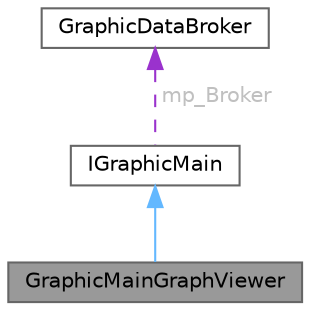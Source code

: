 digraph "GraphicMainGraphViewer"
{
 // LATEX_PDF_SIZE
  bgcolor="transparent";
  edge [fontname=Helvetica,fontsize=10,labelfontname=Helvetica,labelfontsize=10];
  node [fontname=Helvetica,fontsize=10,shape=box,height=0.2,width=0.4];
  Node1 [id="Node000001",label="GraphicMainGraphViewer",height=0.2,width=0.4,color="gray40", fillcolor="grey60", style="filled", fontcolor="black",tooltip=" "];
  Node2 -> Node1 [id="edge1_Node000001_Node000002",dir="back",color="steelblue1",style="solid",tooltip=" "];
  Node2 [id="Node000002",label="IGraphicMain",height=0.2,width=0.4,color="gray40", fillcolor="white", style="filled",URL="$class_i_graphic_main.html",tooltip="GraphicMainのインターフェース"];
  Node3 -> Node2 [id="edge2_Node000002_Node000003",dir="back",color="darkorchid3",style="dashed",tooltip=" ",label=" mp_Broker",fontcolor="grey" ];
  Node3 [id="Node000003",label="GraphicDataBroker",height=0.2,width=0.4,color="gray40", fillcolor="white", style="filled",URL="$class_graphic_data_broker.html",tooltip="画像表示部と，データ処理部を結びつける仲介人クラス"];
}
